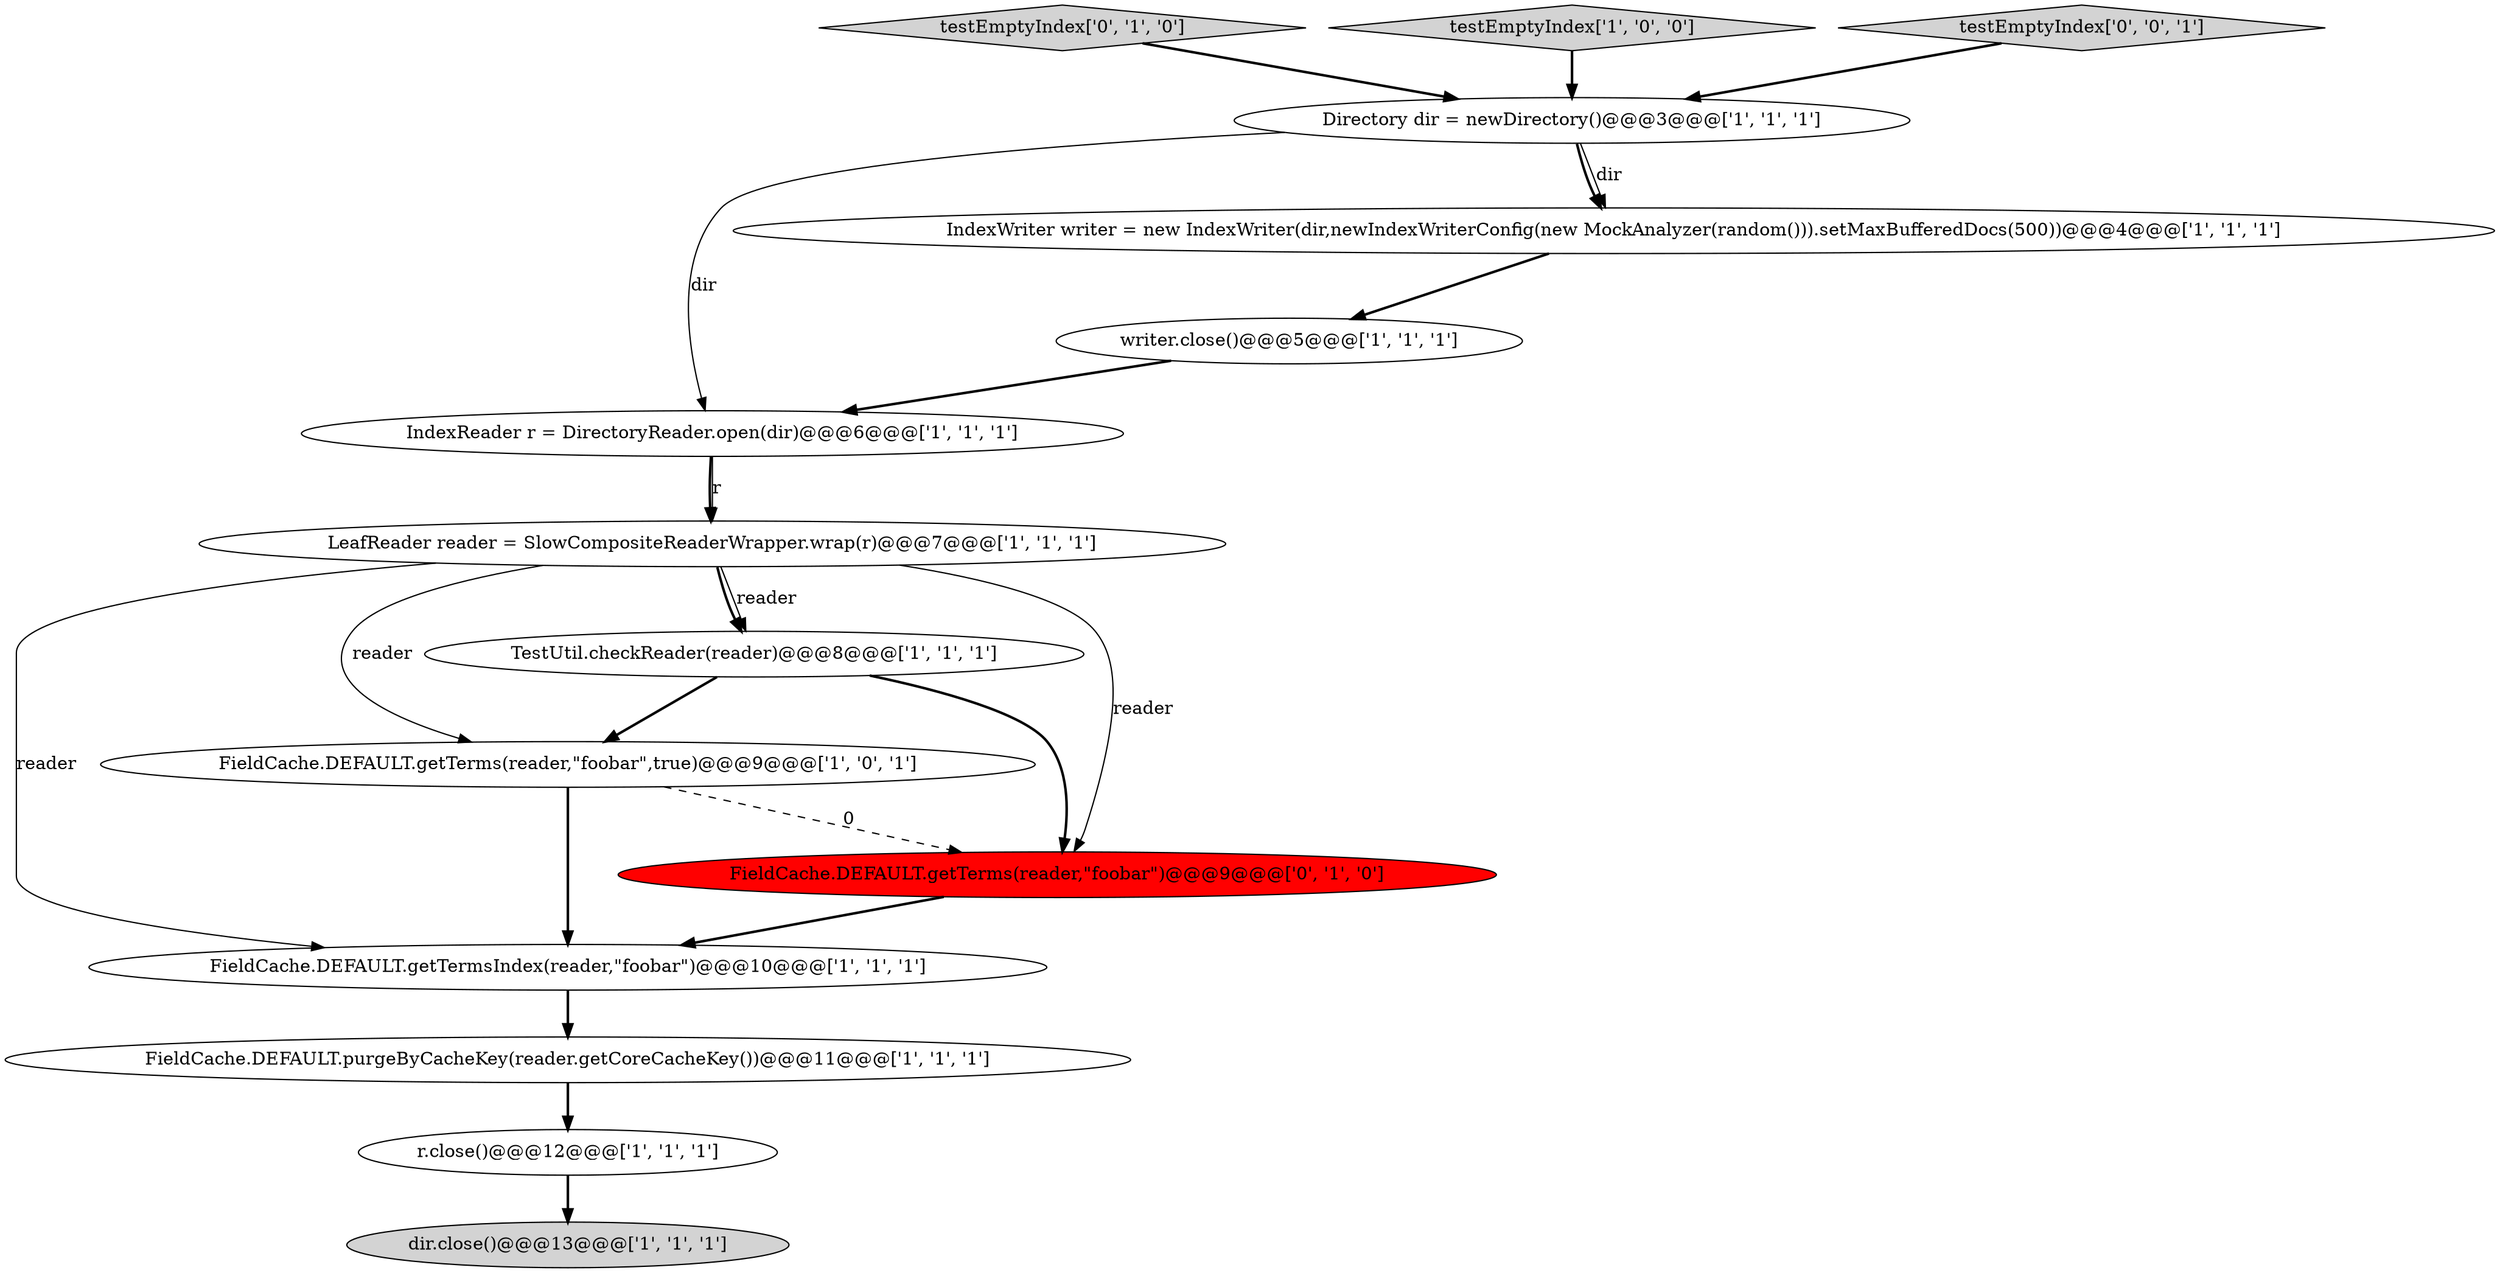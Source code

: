 digraph {
3 [style = filled, label = "r.close()@@@12@@@['1', '1', '1']", fillcolor = white, shape = ellipse image = "AAA0AAABBB1BBB"];
12 [style = filled, label = "testEmptyIndex['0', '1', '0']", fillcolor = lightgray, shape = diamond image = "AAA0AAABBB2BBB"];
1 [style = filled, label = "FieldCache.DEFAULT.purgeByCacheKey(reader.getCoreCacheKey())@@@11@@@['1', '1', '1']", fillcolor = white, shape = ellipse image = "AAA0AAABBB1BBB"];
10 [style = filled, label = "Directory dir = newDirectory()@@@3@@@['1', '1', '1']", fillcolor = white, shape = ellipse image = "AAA0AAABBB1BBB"];
9 [style = filled, label = "LeafReader reader = SlowCompositeReaderWrapper.wrap(r)@@@7@@@['1', '1', '1']", fillcolor = white, shape = ellipse image = "AAA0AAABBB1BBB"];
5 [style = filled, label = "IndexWriter writer = new IndexWriter(dir,newIndexWriterConfig(new MockAnalyzer(random())).setMaxBufferedDocs(500))@@@4@@@['1', '1', '1']", fillcolor = white, shape = ellipse image = "AAA0AAABBB1BBB"];
0 [style = filled, label = "writer.close()@@@5@@@['1', '1', '1']", fillcolor = white, shape = ellipse image = "AAA0AAABBB1BBB"];
7 [style = filled, label = "FieldCache.DEFAULT.getTerms(reader,\"foobar\",true)@@@9@@@['1', '0', '1']", fillcolor = white, shape = ellipse image = "AAA0AAABBB1BBB"];
8 [style = filled, label = "testEmptyIndex['1', '0', '0']", fillcolor = lightgray, shape = diamond image = "AAA0AAABBB1BBB"];
14 [style = filled, label = "testEmptyIndex['0', '0', '1']", fillcolor = lightgray, shape = diamond image = "AAA0AAABBB3BBB"];
2 [style = filled, label = "dir.close()@@@13@@@['1', '1', '1']", fillcolor = lightgray, shape = ellipse image = "AAA0AAABBB1BBB"];
13 [style = filled, label = "FieldCache.DEFAULT.getTerms(reader,\"foobar\")@@@9@@@['0', '1', '0']", fillcolor = red, shape = ellipse image = "AAA1AAABBB2BBB"];
4 [style = filled, label = "TestUtil.checkReader(reader)@@@8@@@['1', '1', '1']", fillcolor = white, shape = ellipse image = "AAA0AAABBB1BBB"];
6 [style = filled, label = "FieldCache.DEFAULT.getTermsIndex(reader,\"foobar\")@@@10@@@['1', '1', '1']", fillcolor = white, shape = ellipse image = "AAA0AAABBB1BBB"];
11 [style = filled, label = "IndexReader r = DirectoryReader.open(dir)@@@6@@@['1', '1', '1']", fillcolor = white, shape = ellipse image = "AAA0AAABBB1BBB"];
8->10 [style = bold, label=""];
9->4 [style = bold, label=""];
4->13 [style = bold, label=""];
1->3 [style = bold, label=""];
14->10 [style = bold, label=""];
0->11 [style = bold, label=""];
11->9 [style = bold, label=""];
4->7 [style = bold, label=""];
6->1 [style = bold, label=""];
11->9 [style = solid, label="r"];
12->10 [style = bold, label=""];
10->5 [style = bold, label=""];
3->2 [style = bold, label=""];
9->6 [style = solid, label="reader"];
9->13 [style = solid, label="reader"];
5->0 [style = bold, label=""];
10->11 [style = solid, label="dir"];
7->6 [style = bold, label=""];
7->13 [style = dashed, label="0"];
10->5 [style = solid, label="dir"];
9->7 [style = solid, label="reader"];
9->4 [style = solid, label="reader"];
13->6 [style = bold, label=""];
}
